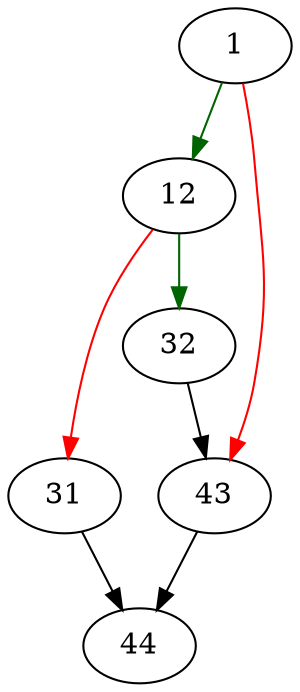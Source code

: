 strict digraph "growVTrans" {
	// Node definitions.
	1 [entry=true];
	12;
	43;
	32;
	31;
	44;

	// Edge definitions.
	1 -> 12 [
		color=darkgreen
		cond=true
	];
	1 -> 43 [
		color=red
		cond=false
	];
	12 -> 32 [
		color=darkgreen
		cond=true
	];
	12 -> 31 [
		color=red
		cond=false
	];
	43 -> 44;
	32 -> 43;
	31 -> 44;
}